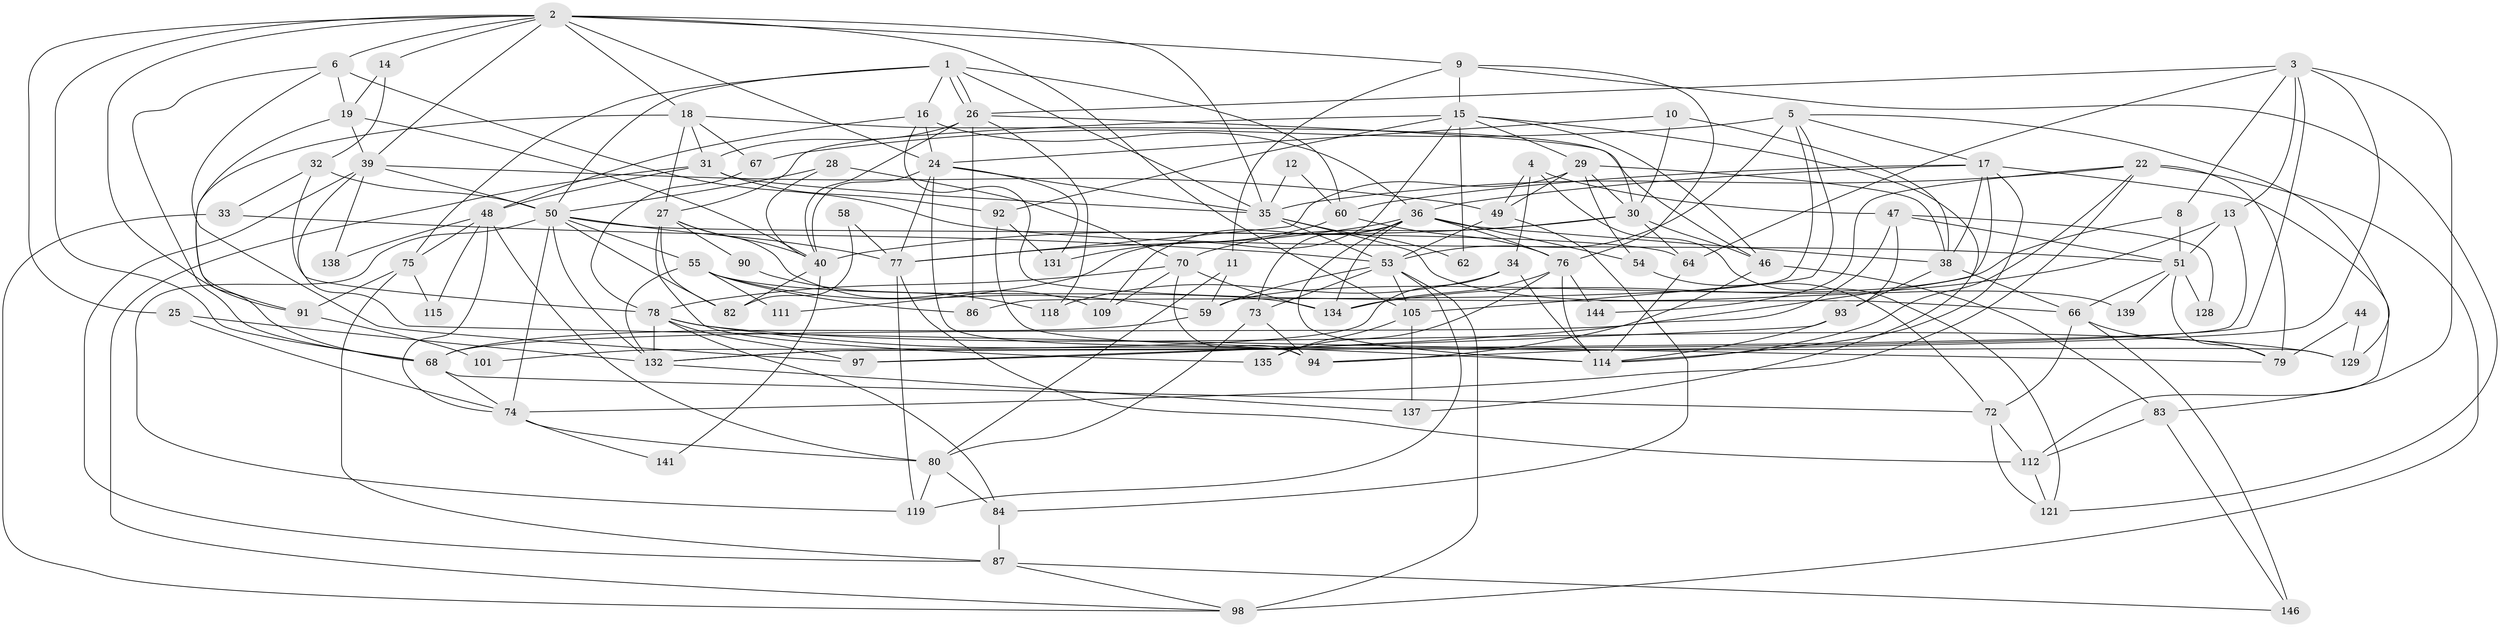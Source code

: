 // Generated by graph-tools (version 1.1) at 2025/24/03/03/25 07:24:01]
// undirected, 97 vertices, 239 edges
graph export_dot {
graph [start="1"]
  node [color=gray90,style=filled];
  1 [super="+23"];
  2 [super="+99"];
  3 [super="+7"];
  4 [super="+21"];
  5 [super="+65"];
  6 [super="+102"];
  8 [super="+126"];
  9 [super="+52"];
  10;
  11 [super="+20"];
  12;
  13 [super="+123"];
  14;
  15 [super="+130"];
  16 [super="+42"];
  17 [super="+133"];
  18 [super="+106"];
  19 [super="+56"];
  22 [super="+95"];
  24 [super="+136"];
  25;
  26 [super="+107"];
  27 [super="+41"];
  28;
  29 [super="+43"];
  30 [super="+81"];
  31 [super="+45"];
  32;
  33;
  34;
  35 [super="+37"];
  36 [super="+117"];
  38 [super="+63"];
  39 [super="+108"];
  40 [super="+85"];
  44;
  46 [super="+57"];
  47;
  48 [super="+120"];
  49 [super="+145"];
  50 [super="+61"];
  51 [super="+125"];
  53 [super="+122"];
  54;
  55 [super="+127"];
  58;
  59;
  60 [super="+110"];
  62;
  64;
  66 [super="+69"];
  67;
  68 [super="+71"];
  70 [super="+88"];
  72 [super="+113"];
  73;
  74 [super="+89"];
  75;
  76 [super="+104"];
  77 [super="+124"];
  78 [super="+100"];
  79 [super="+96"];
  80 [super="+103"];
  82;
  83;
  84;
  86;
  87 [super="+140"];
  90;
  91;
  92 [super="+143"];
  93;
  94;
  97;
  98 [super="+142"];
  101;
  105;
  109;
  111;
  112;
  114 [super="+116"];
  115;
  118;
  119;
  121;
  128;
  129;
  131;
  132;
  134;
  135;
  137;
  138;
  139;
  141;
  144;
  146;
  1 -- 26;
  1 -- 26;
  1 -- 35;
  1 -- 50 [weight=2];
  1 -- 75;
  1 -- 60;
  1 -- 16;
  2 -- 105;
  2 -- 9;
  2 -- 14;
  2 -- 18;
  2 -- 24 [weight=2];
  2 -- 6;
  2 -- 25;
  2 -- 91;
  2 -- 39;
  2 -- 68;
  2 -- 35;
  3 -- 132;
  3 -- 64;
  3 -- 83;
  3 -- 8;
  3 -- 26;
  3 -- 94;
  3 -- 13;
  4 -- 49;
  4 -- 121;
  4 -- 34;
  4 -- 47;
  5 -- 67;
  5 -- 86;
  5 -- 129;
  5 -- 53;
  5 -- 105;
  5 -- 17;
  6 -- 97;
  6 -- 19;
  6 -- 68;
  6 -- 51;
  8 -- 59;
  8 -- 51;
  9 -- 11;
  9 -- 121;
  9 -- 15;
  9 -- 76;
  10 -- 38;
  10 -- 24;
  10 -- 30;
  11 -- 80;
  11 -- 59;
  12 -- 60;
  12 -- 35;
  13 -- 134;
  13 -- 51;
  13 -- 132;
  14 -- 32;
  14 -- 19;
  15 -- 29;
  15 -- 137;
  15 -- 62;
  15 -- 111;
  15 -- 46;
  15 -- 27;
  15 -- 92;
  16 -- 24;
  16 -- 66;
  16 -- 48;
  16 -- 36;
  17 -- 112;
  17 -- 60;
  17 -- 68;
  17 -- 36;
  17 -- 38;
  17 -- 114;
  18 -- 31;
  18 -- 46;
  18 -- 67;
  18 -- 27;
  18 -- 68;
  19 -- 40;
  19 -- 39;
  19 -- 91;
  22 -- 98 [weight=2];
  22 -- 144;
  22 -- 74;
  22 -- 114;
  22 -- 35;
  22 -- 79;
  24 -- 77;
  24 -- 94;
  24 -- 131;
  24 -- 35;
  24 -- 40;
  25 -- 132;
  25 -- 74;
  26 -- 86;
  26 -- 118;
  26 -- 30;
  26 -- 31;
  26 -- 40;
  27 -- 109;
  27 -- 90;
  27 -- 135;
  27 -- 82;
  27 -- 40;
  28 -- 50;
  28 -- 40;
  28 -- 70;
  29 -- 38;
  29 -- 54;
  29 -- 49;
  29 -- 30;
  29 -- 77;
  30 -- 40;
  30 -- 70;
  30 -- 46;
  30 -- 64;
  31 -- 98;
  31 -- 92;
  31 -- 35;
  31 -- 48;
  32 -- 33;
  32 -- 50;
  32 -- 78;
  33 -- 98;
  33 -- 53;
  34 -- 114;
  34 -- 101;
  34 -- 118;
  35 -- 53;
  35 -- 139;
  35 -- 62;
  36 -- 76;
  36 -- 73;
  36 -- 54;
  36 -- 134;
  36 -- 109;
  36 -- 38;
  36 -- 114;
  36 -- 77;
  38 -- 93;
  38 -- 66;
  39 -- 87;
  39 -- 138;
  39 -- 49;
  39 -- 79;
  39 -- 50;
  40 -- 82;
  40 -- 141;
  44 -- 79;
  44 -- 129;
  46 -- 83;
  46 -- 94;
  47 -- 93;
  47 -- 97;
  47 -- 128;
  47 -- 51;
  48 -- 75;
  48 -- 115;
  48 -- 138;
  48 -- 80;
  48 -- 74;
  49 -- 84;
  49 -- 53;
  50 -- 74;
  50 -- 55;
  50 -- 64;
  50 -- 82;
  50 -- 132;
  50 -- 119;
  50 -- 77;
  51 -- 128;
  51 -- 139;
  51 -- 79;
  51 -- 66;
  53 -- 105;
  53 -- 119;
  53 -- 73;
  53 -- 59;
  53 -- 98;
  54 -- 72;
  55 -- 134;
  55 -- 59;
  55 -- 86;
  55 -- 111;
  55 -- 132;
  58 -- 82;
  58 -- 77;
  59 -- 68;
  60 -- 131;
  60 -- 76;
  64 -- 114;
  66 -- 79;
  66 -- 146;
  66 -- 72;
  67 -- 78;
  68 -- 74;
  68 -- 72;
  70 -- 109;
  70 -- 134;
  70 -- 78;
  70 -- 94;
  72 -- 121;
  72 -- 112;
  73 -- 94;
  73 -- 80;
  74 -- 80;
  74 -- 141;
  75 -- 91;
  75 -- 87;
  75 -- 115;
  76 -- 134;
  76 -- 114;
  76 -- 135;
  76 -- 144;
  77 -- 119;
  77 -- 112;
  78 -- 97;
  78 -- 84;
  78 -- 129;
  78 -- 132;
  78 -- 114;
  80 -- 119;
  80 -- 84;
  83 -- 146;
  83 -- 112;
  84 -- 87;
  87 -- 98;
  87 -- 146;
  90 -- 118;
  91 -- 101;
  92 -- 131;
  92 -- 129;
  93 -- 114;
  93 -- 97;
  105 -- 135;
  105 -- 137;
  112 -- 121;
  132 -- 137;
}
